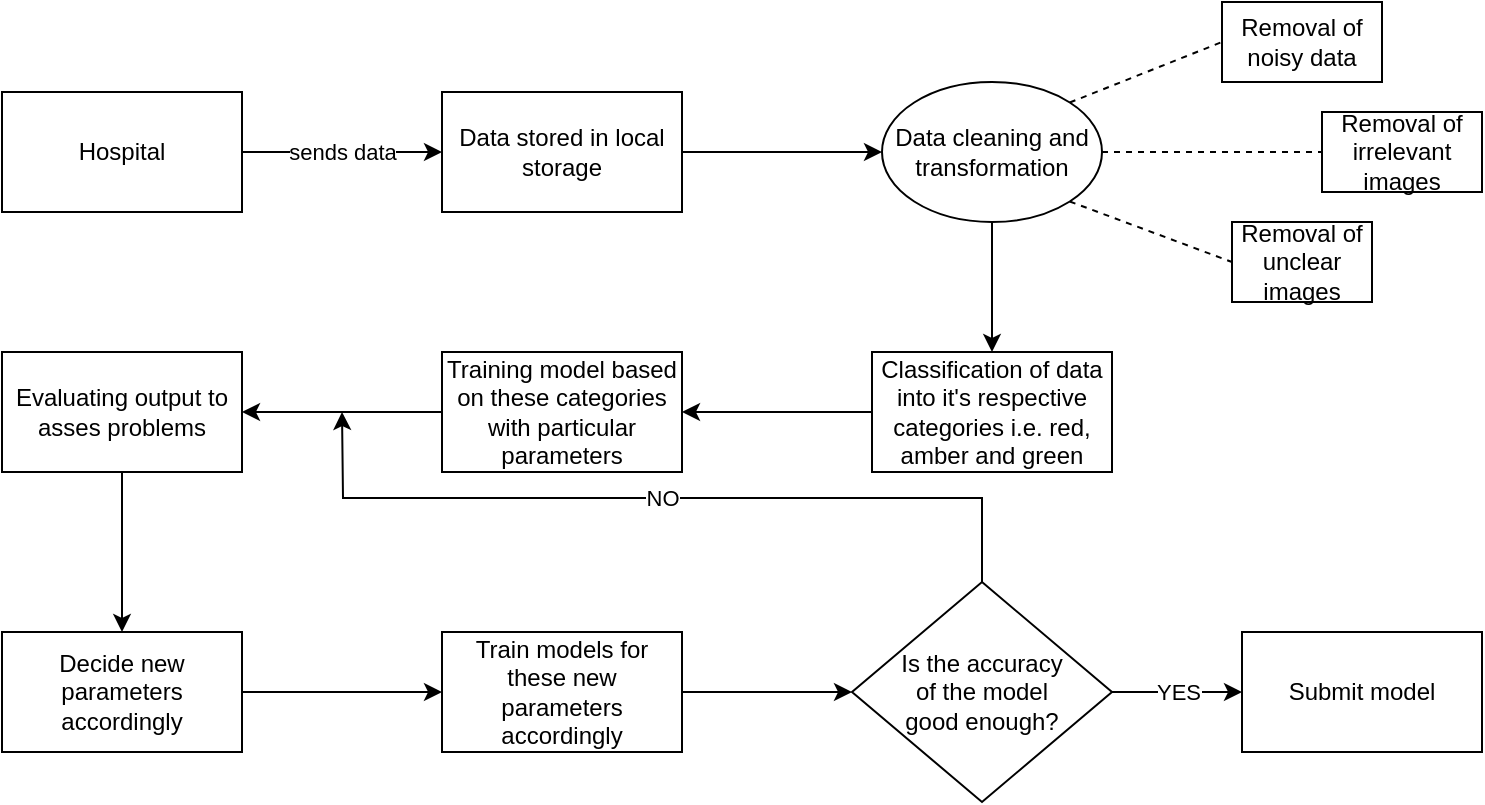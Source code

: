 <mxfile pages="1" version="11.2.4" type="github"><diagram id="-thGTvFblBITc7gtyE68" name="Page-1"><mxGraphModel dx="868" dy="452" grid="1" gridSize="10" guides="1" tooltips="1" connect="1" arrows="1" fold="1" page="1" pageScale="1" pageWidth="850" pageHeight="1100" math="0" shadow="0"><root><mxCell id="0"/><mxCell id="1" parent="0"/><mxCell id="kB06XqYvimOUEYY0K6hI-4" value="sends data" style="edgeStyle=orthogonalEdgeStyle;rounded=0;orthogonalLoop=1;jettySize=auto;html=1;" edge="1" parent="1" source="kB06XqYvimOUEYY0K6hI-1" target="kB06XqYvimOUEYY0K6hI-3"><mxGeometry relative="1" as="geometry"/></mxCell><mxCell id="kB06XqYvimOUEYY0K6hI-1" value="Hospital" style="rounded=0;whiteSpace=wrap;html=1;shadow=0;" vertex="1" parent="1"><mxGeometry x="60" y="60" width="120" height="60" as="geometry"/></mxCell><mxCell id="kB06XqYvimOUEYY0K6hI-12" style="edgeStyle=orthogonalEdgeStyle;rounded=0;orthogonalLoop=1;jettySize=auto;html=1;exitX=1;exitY=0.5;exitDx=0;exitDy=0;entryX=0;entryY=0.5;entryDx=0;entryDy=0;" edge="1" parent="1" source="kB06XqYvimOUEYY0K6hI-3" target="kB06XqYvimOUEYY0K6hI-5"><mxGeometry relative="1" as="geometry"/></mxCell><mxCell id="kB06XqYvimOUEYY0K6hI-3" value="Data stored in local storage" style="rounded=0;whiteSpace=wrap;html=1;shadow=0;" vertex="1" parent="1"><mxGeometry x="280" y="60" width="120" height="60" as="geometry"/></mxCell><mxCell id="kB06XqYvimOUEYY0K6hI-20" value="" style="edgeStyle=orthogonalEdgeStyle;rounded=0;orthogonalLoop=1;jettySize=auto;html=1;" edge="1" parent="1" source="kB06XqYvimOUEYY0K6hI-5" target="kB06XqYvimOUEYY0K6hI-19"><mxGeometry relative="1" as="geometry"/></mxCell><mxCell id="kB06XqYvimOUEYY0K6hI-5" value="Data cleaning and transformation" style="ellipse;whiteSpace=wrap;html=1;shadow=0;" vertex="1" parent="1"><mxGeometry x="500" y="55" width="110" height="70" as="geometry"/></mxCell><mxCell id="kB06XqYvimOUEYY0K6hI-6" value="Removal of noisy data" style="rounded=0;whiteSpace=wrap;html=1;shadow=0;" vertex="1" parent="1"><mxGeometry x="670" y="15" width="80" height="40" as="geometry"/></mxCell><mxCell id="kB06XqYvimOUEYY0K6hI-7" value="Removal of irrelevant images" style="rounded=0;whiteSpace=wrap;html=1;shadow=0;" vertex="1" parent="1"><mxGeometry x="720" y="70" width="80" height="40" as="geometry"/></mxCell><mxCell id="kB06XqYvimOUEYY0K6hI-8" value="Removal of unclear images" style="rounded=0;whiteSpace=wrap;html=1;shadow=0;" vertex="1" parent="1"><mxGeometry x="675" y="125" width="70" height="40" as="geometry"/></mxCell><mxCell id="kB06XqYvimOUEYY0K6hI-31" style="edgeStyle=orthogonalEdgeStyle;rounded=0;orthogonalLoop=1;jettySize=auto;html=1;exitX=0;exitY=0.5;exitDx=0;exitDy=0;entryX=1;entryY=0.5;entryDx=0;entryDy=0;" edge="1" parent="1" source="kB06XqYvimOUEYY0K6hI-19" target="kB06XqYvimOUEYY0K6hI-28"><mxGeometry relative="1" as="geometry"/></mxCell><mxCell id="kB06XqYvimOUEYY0K6hI-19" value="Classification of data into it's respective categories i.e. red, amber and green" style="rounded=0;whiteSpace=wrap;html=1;shadow=0;" vertex="1" parent="1"><mxGeometry x="495" y="190" width="120" height="60" as="geometry"/></mxCell><mxCell id="kB06XqYvimOUEYY0K6hI-22" value="" style="endArrow=none;dashed=1;html=1;exitX=1;exitY=0;exitDx=0;exitDy=0;entryX=0;entryY=0.5;entryDx=0;entryDy=0;" edge="1" parent="1" source="kB06XqYvimOUEYY0K6hI-5" target="kB06XqYvimOUEYY0K6hI-6"><mxGeometry width="50" height="50" relative="1" as="geometry"><mxPoint x="600" y="70" as="sourcePoint"/><mxPoint x="650" y="20" as="targetPoint"/></mxGeometry></mxCell><mxCell id="kB06XqYvimOUEYY0K6hI-24" value="" style="endArrow=none;dashed=1;html=1;exitX=1;exitY=1;exitDx=0;exitDy=0;entryX=0;entryY=0.5;entryDx=0;entryDy=0;" edge="1" parent="1" source="kB06XqYvimOUEYY0K6hI-5" target="kB06XqYvimOUEYY0K6hI-8"><mxGeometry width="50" height="50" relative="1" as="geometry"><mxPoint x="600" y="110" as="sourcePoint"/><mxPoint x="660" y="150" as="targetPoint"/></mxGeometry></mxCell><mxCell id="kB06XqYvimOUEYY0K6hI-25" value="" style="endArrow=none;dashed=1;html=1;exitX=1;exitY=0.5;exitDx=0;exitDy=0;entryX=0;entryY=0.5;entryDx=0;entryDy=0;" edge="1" parent="1" source="kB06XqYvimOUEYY0K6hI-5" target="kB06XqYvimOUEYY0K6hI-7"><mxGeometry width="50" height="50" relative="1" as="geometry"><mxPoint x="615" y="89.5" as="sourcePoint"/><mxPoint x="685" y="89.5" as="targetPoint"/></mxGeometry></mxCell><mxCell id="kB06XqYvimOUEYY0K6hI-33" style="edgeStyle=orthogonalEdgeStyle;rounded=0;orthogonalLoop=1;jettySize=auto;html=1;exitX=0;exitY=0.5;exitDx=0;exitDy=0;entryX=1;entryY=0.5;entryDx=0;entryDy=0;" edge="1" parent="1" source="kB06XqYvimOUEYY0K6hI-28" target="kB06XqYvimOUEYY0K6hI-32"><mxGeometry relative="1" as="geometry"/></mxCell><mxCell id="kB06XqYvimOUEYY0K6hI-28" value="Training model based on these categories with particular parameters" style="rounded=0;whiteSpace=wrap;html=1;shadow=0;" vertex="1" parent="1"><mxGeometry x="280" y="190" width="120" height="60" as="geometry"/></mxCell><mxCell id="kB06XqYvimOUEYY0K6hI-36" style="edgeStyle=orthogonalEdgeStyle;rounded=0;orthogonalLoop=1;jettySize=auto;html=1;exitX=0.5;exitY=1;exitDx=0;exitDy=0;entryX=0.5;entryY=0;entryDx=0;entryDy=0;" edge="1" parent="1" source="kB06XqYvimOUEYY0K6hI-32" target="kB06XqYvimOUEYY0K6hI-34"><mxGeometry relative="1" as="geometry"/></mxCell><mxCell id="kB06XqYvimOUEYY0K6hI-32" value="Evaluating output to asses problems" style="rounded=0;whiteSpace=wrap;html=1;shadow=0;" vertex="1" parent="1"><mxGeometry x="60" y="190" width="120" height="60" as="geometry"/></mxCell><mxCell id="kB06XqYvimOUEYY0K6hI-37" style="edgeStyle=orthogonalEdgeStyle;rounded=0;orthogonalLoop=1;jettySize=auto;html=1;exitX=1;exitY=0.5;exitDx=0;exitDy=0;entryX=0;entryY=0.5;entryDx=0;entryDy=0;" edge="1" parent="1" source="kB06XqYvimOUEYY0K6hI-34" target="kB06XqYvimOUEYY0K6hI-35"><mxGeometry relative="1" as="geometry"/></mxCell><mxCell id="kB06XqYvimOUEYY0K6hI-34" value="Decide new parameters accordingly" style="rounded=0;whiteSpace=wrap;html=1;shadow=0;" vertex="1" parent="1"><mxGeometry x="60" y="330" width="120" height="60" as="geometry"/></mxCell><mxCell id="kB06XqYvimOUEYY0K6hI-40" style="edgeStyle=orthogonalEdgeStyle;rounded=0;orthogonalLoop=1;jettySize=auto;html=1;exitX=1;exitY=0.5;exitDx=0;exitDy=0;entryX=0;entryY=0.5;entryDx=0;entryDy=0;" edge="1" parent="1" source="kB06XqYvimOUEYY0K6hI-35" target="kB06XqYvimOUEYY0K6hI-39"><mxGeometry relative="1" as="geometry"/></mxCell><mxCell id="kB06XqYvimOUEYY0K6hI-35" value="Train models for these new parameters accordingly" style="rounded=0;whiteSpace=wrap;html=1;shadow=0;" vertex="1" parent="1"><mxGeometry x="280" y="330" width="120" height="60" as="geometry"/></mxCell><mxCell id="kB06XqYvimOUEYY0K6hI-41" value="NO" style="edgeStyle=orthogonalEdgeStyle;rounded=0;orthogonalLoop=1;jettySize=auto;html=1;exitX=0.5;exitY=0;exitDx=0;exitDy=0;" edge="1" parent="1" source="kB06XqYvimOUEYY0K6hI-39"><mxGeometry relative="1" as="geometry"><mxPoint x="230" y="220" as="targetPoint"/></mxGeometry></mxCell><mxCell id="kB06XqYvimOUEYY0K6hI-44" value="YES" style="edgeStyle=orthogonalEdgeStyle;rounded=0;orthogonalLoop=1;jettySize=auto;html=1;exitX=1;exitY=0.5;exitDx=0;exitDy=0;entryX=0;entryY=0.5;entryDx=0;entryDy=0;" edge="1" parent="1" source="kB06XqYvimOUEYY0K6hI-39" target="kB06XqYvimOUEYY0K6hI-43"><mxGeometry relative="1" as="geometry"/></mxCell><mxCell id="kB06XqYvimOUEYY0K6hI-39" value="Is the accuracy &lt;br&gt;of the model &lt;br&gt;good enough?" style="rhombus;whiteSpace=wrap;html=1;shadow=0;" vertex="1" parent="1"><mxGeometry x="485" y="305" width="130" height="110" as="geometry"/></mxCell><mxCell id="kB06XqYvimOUEYY0K6hI-43" value="Submit model" style="rounded=0;whiteSpace=wrap;html=1;shadow=0;" vertex="1" parent="1"><mxGeometry x="680" y="330" width="120" height="60" as="geometry"/></mxCell></root></mxGraphModel></diagram></mxfile>